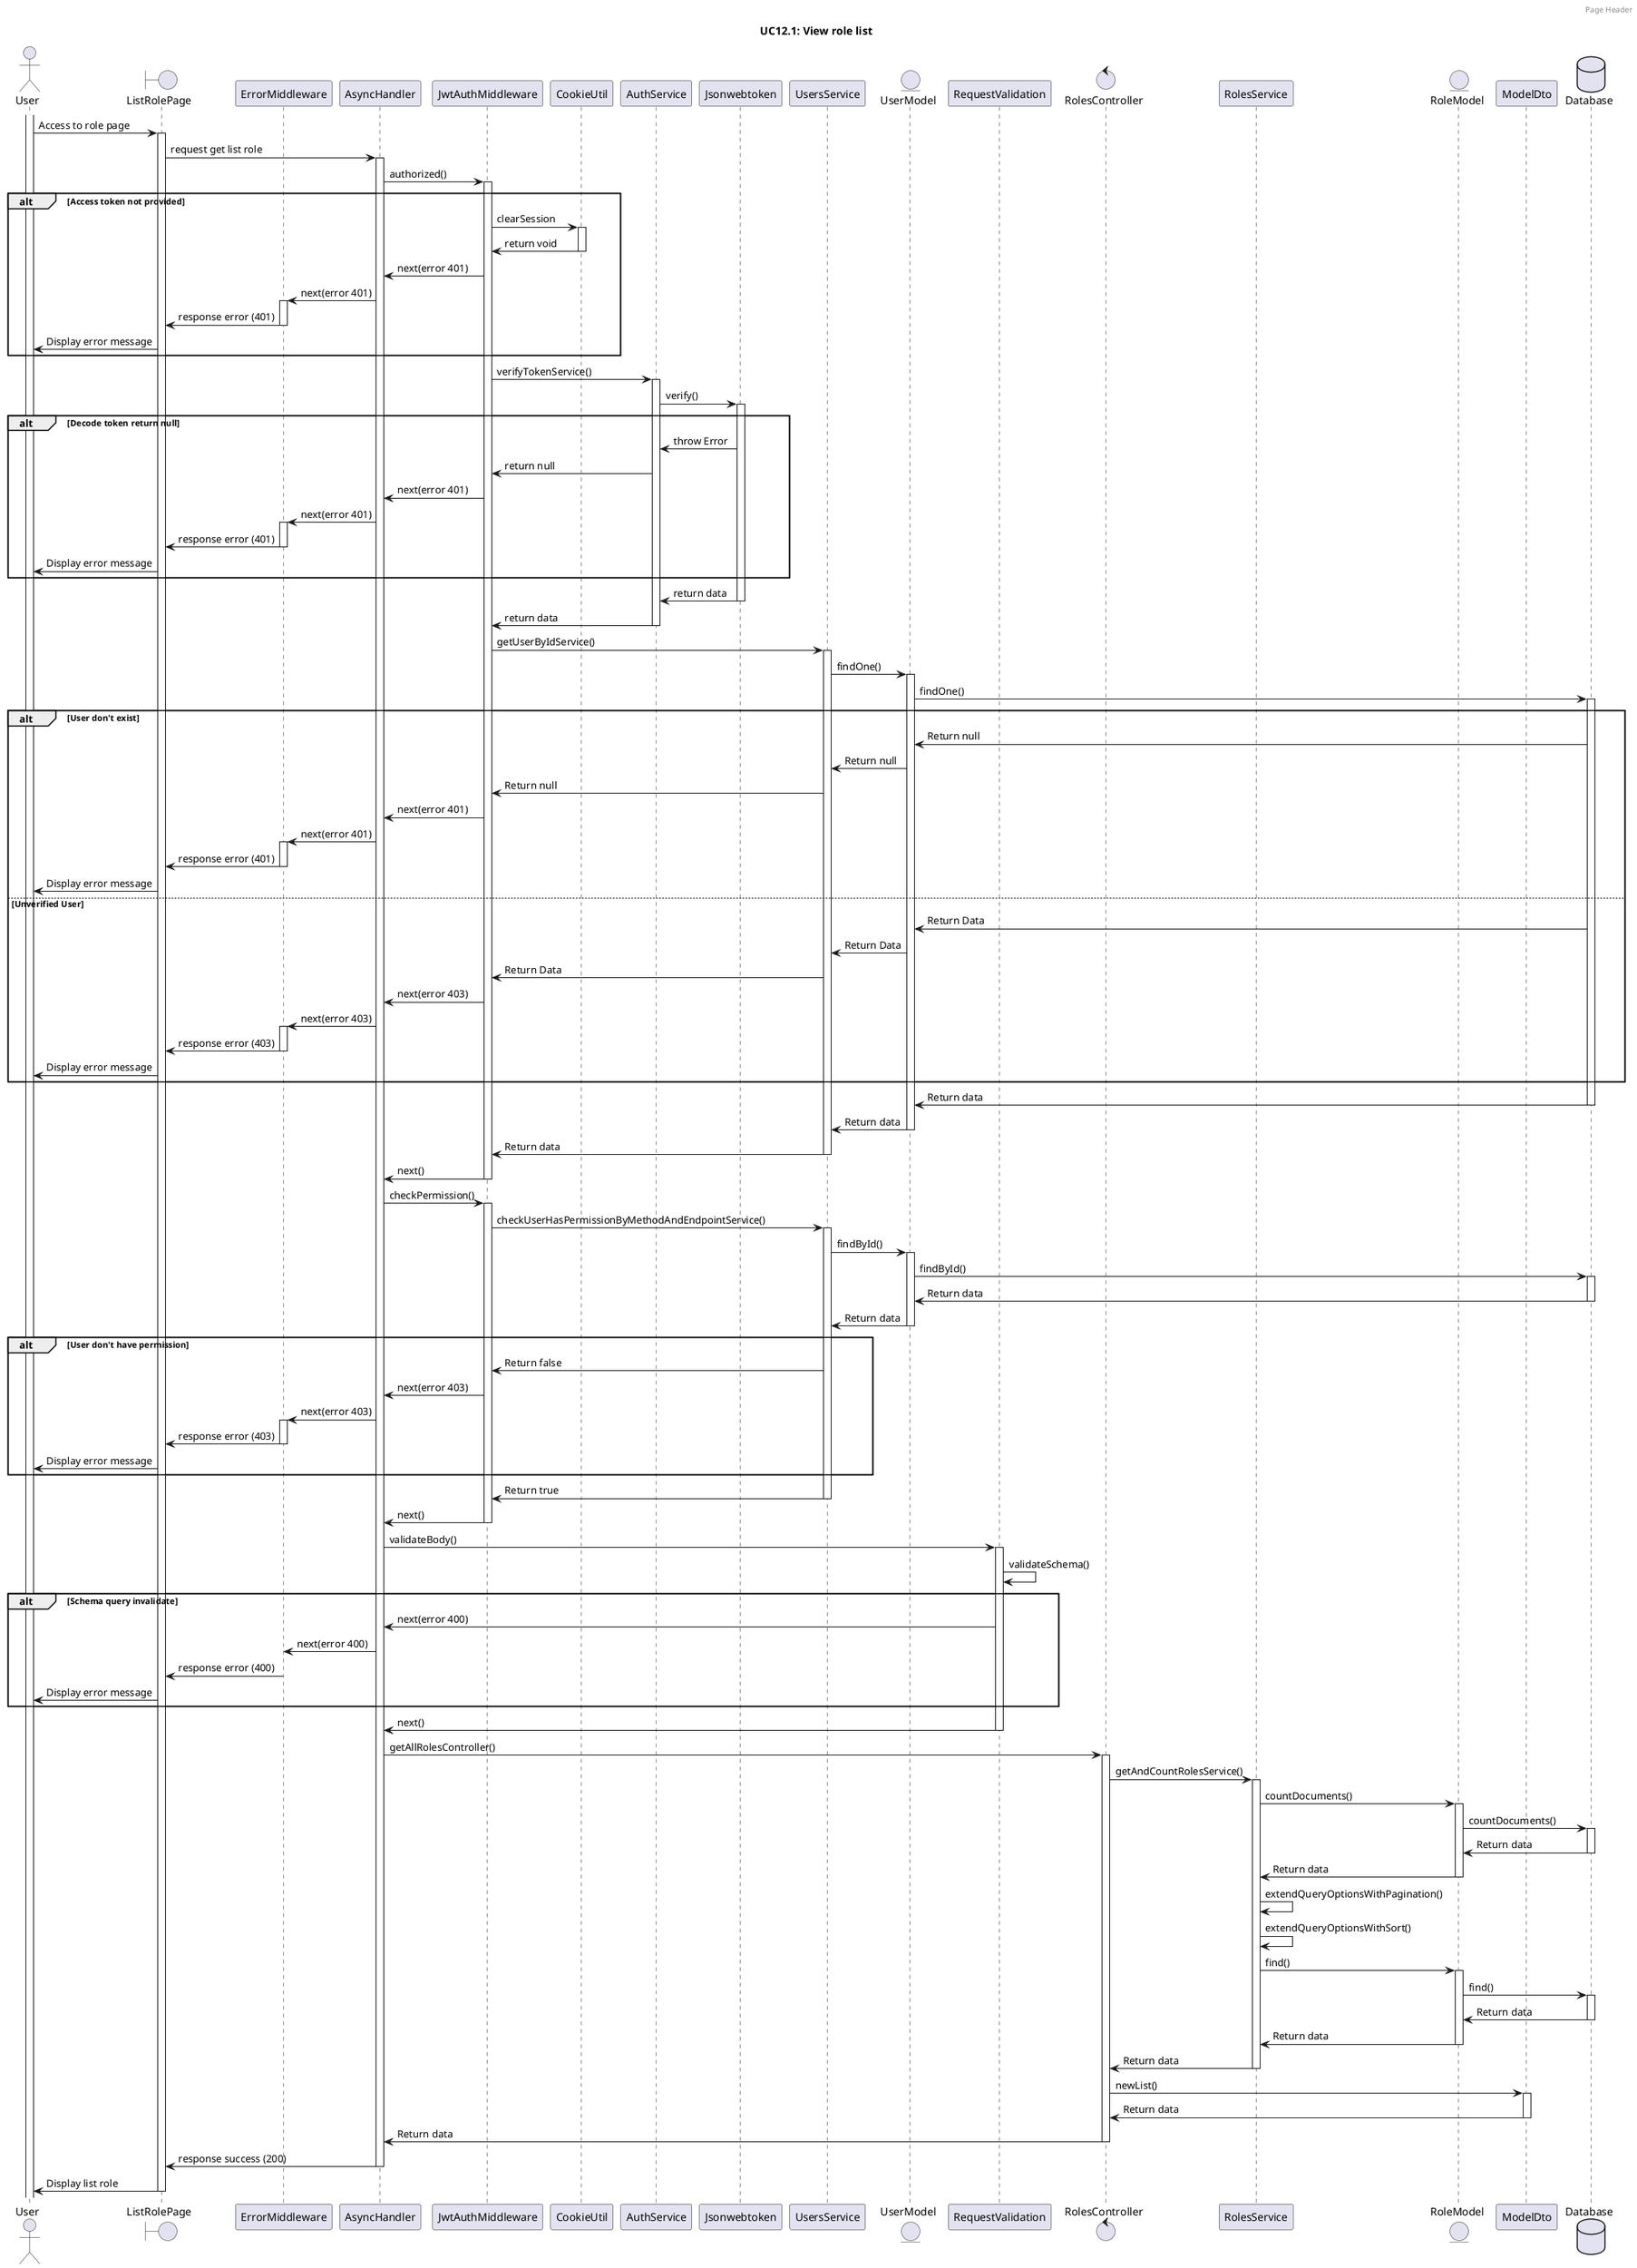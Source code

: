 @startuml
header Page Header
actor       User       
boundary    ListRolePage 
participant ErrorMiddleware
participant AsyncHandler
participant JwtAuthMiddleware
participant CookieUtil
participant AuthService
participant Jsonwebtoken
participant UsersService
participant RequestValidation
entity      UserModel  
participant RequestValidation
control     RolesController  
participant RolesService
entity      RoleModel     
participant ModelDto
database    Database 

title UC12.1: View role list

activate User
User -> ListRolePage : Access to role page
activate ListRolePage
ListRolePage -> AsyncHandler: request get list role
activate AsyncHandler
AsyncHandler -> JwtAuthMiddleware: authorized()
activate JwtAuthMiddleware

' Check Access Token provided
alt Access token not provided
    JwtAuthMiddleware -> CookieUtil: clearSession
    activate CookieUtil
    CookieUtil -> JwtAuthMiddleware: return void
    deactivate CookieUtil
    JwtAuthMiddleware -> AsyncHandler: next(error 401)
    AsyncHandler -> ErrorMiddleware:  next(error 401)
    activate ErrorMiddleware
    ErrorMiddleware -> ListRolePage: response error (401)
    deactivate ErrorMiddleware
    ListRolePage -> User: Display error message
end alt
' =========================================================

JwtAuthMiddleware -> AuthService: verifyTokenService()
activate AuthService
AuthService -> Jsonwebtoken: verify()
activate Jsonwebtoken

' Check decoded token
alt Decode token return null
    Jsonwebtoken -> AuthService: throw Error
    AuthService -> JwtAuthMiddleware: return null
    JwtAuthMiddleware -> AsyncHandler: next(error 401)
    AsyncHandler -> ErrorMiddleware:  next(error 401)
    activate ErrorMiddleware
    ErrorMiddleware -> ListRolePage: response error (401)
    deactivate ErrorMiddleware
    ListRolePage -> User: Display error message
end alt
' =========================================================

    Jsonwebtoken -> AuthService: return data
    deactivate Jsonwebtoken
    AuthService -> JwtAuthMiddleware: return data
    deactivate AuthService
    JwtAuthMiddleware -> UsersService: getUserByIdService()
    activate UsersService
    UsersService -> UserModel: findOne()
    activate UserModel
    UserModel -> Database: findOne()
    activate Database

' Check user exist
alt User don't exist
    Database -> UserModel: Return null
    UserModel -> UsersService: Return null
    UsersService -> JwtAuthMiddleware: Return null
    JwtAuthMiddleware -> AsyncHandler: next(error 401)
    AsyncHandler -> ErrorMiddleware:  next(error 401)
    activate ErrorMiddleware
    ErrorMiddleware -> ListRolePage: response error (401)
    deactivate ErrorMiddleware
    ListRolePage -> User: Display error message
else Unverified User
    Database -> UserModel: Return Data
    UserModel -> UsersService: Return Data
    UsersService -> JwtAuthMiddleware: Return Data
    JwtAuthMiddleware -> AsyncHandler: next(error 403)
    AsyncHandler -> ErrorMiddleware:  next(error 403)
    activate ErrorMiddleware
    ErrorMiddleware -> ListRolePage: response error (403)
    deactivate ErrorMiddleware
    ListRolePage -> User: Display error message
end alt
'==========================================================

    Database -> UserModel: Return data
    deactivate Database
    UserModel -> UsersService: Return data
    deactivate UserModel
    UsersService -> JwtAuthMiddleware: Return data
    deactivate UsersService
    JwtAuthMiddleware -> AsyncHandler: next()
    deactivate JwtAuthMiddleware
    AsyncHandler -> JwtAuthMiddleware: checkPermission()
    activate JwtAuthMiddleware
    JwtAuthMiddleware -> UsersService: checkUserHasPermissionByMethodAndEndpointService()
    activate UsersService
    UsersService -> UserModel: findById()
    activate UserModel
    UserModel -> Database: findById()
    activate Database
    Database -> UserModel: Return data
    deactivate Database
    UserModel -> UsersService: Return data
    deactivate UserModel

' check permission
alt User don't have permission 
    UsersService -> JwtAuthMiddleware: Return false
    JwtAuthMiddleware -> AsyncHandler: next(error 403)
    AsyncHandler -> ErrorMiddleware:  next(error 403)
    activate ErrorMiddleware
    ErrorMiddleware -> ListRolePage: response error (403)
    deactivate ErrorMiddleware
    ListRolePage -> User: Display error message
end alt
'==========================================================
    UsersService -> JwtAuthMiddleware: Return true
    deactivate UsersService
    JwtAuthMiddleware -> AsyncHandler: next()
    deactivate JwtAuthMiddleware
    AsyncHandler -> RequestValidation: validateBody()
    activate RequestValidation
    RequestValidation -> RequestValidation: validateSchema()

    ' Check schema Query
    alt Schema query invalidate
    RequestValidation -> AsyncHandler: next(error 400)
    AsyncHandler -> ErrorMiddleware:  next(error 400)
    ErrorMiddleware -> ListRolePage: response error (400)
    ListRolePage -> User: Display error message
    end alt
    '====================================================

    RequestValidation -> AsyncHandler: next()
    deactivate RequestValidation
    AsyncHandler -> RolesController: getAllRolesController()
    activate RolesController
    RolesController -> RolesService: getAndCountRolesService()
    activate RolesService
    RolesService -> RoleModel: countDocuments()
    activate RoleModel
    RoleModel -> Database: countDocuments()
    activate Database
    Database -> RoleModel: Return data
    deactivate Database
    RoleModel -> RolesService: Return data
    deactivate RoleModel
    RolesService -> RolesService: extendQueryOptionsWithPagination()
    RolesService -> RolesService: extendQueryOptionsWithSort()
    RolesService -> RoleModel: find()
    activate RoleModel
    RoleModel -> Database: find()
    activate Database
    Database -> RoleModel: Return data
    deactivate Database
    RoleModel -> RolesService: Return data
    deactivate RoleModel
    RolesService -> RolesController: Return data
    deactivate RolesService
    RolesController -> ModelDto: newList()
    activate ModelDto
    ModelDto -> RolesController: Return data
    deactivate ModelDto
    RolesController -> AsyncHandler: Return data
    deactivate RolesController
    AsyncHandler -> ListRolePage: response success (200)
    deactivate AsyncHandler
    ListRolePage -> User: Display list role 
    deactivate ListRolePage


@enduml